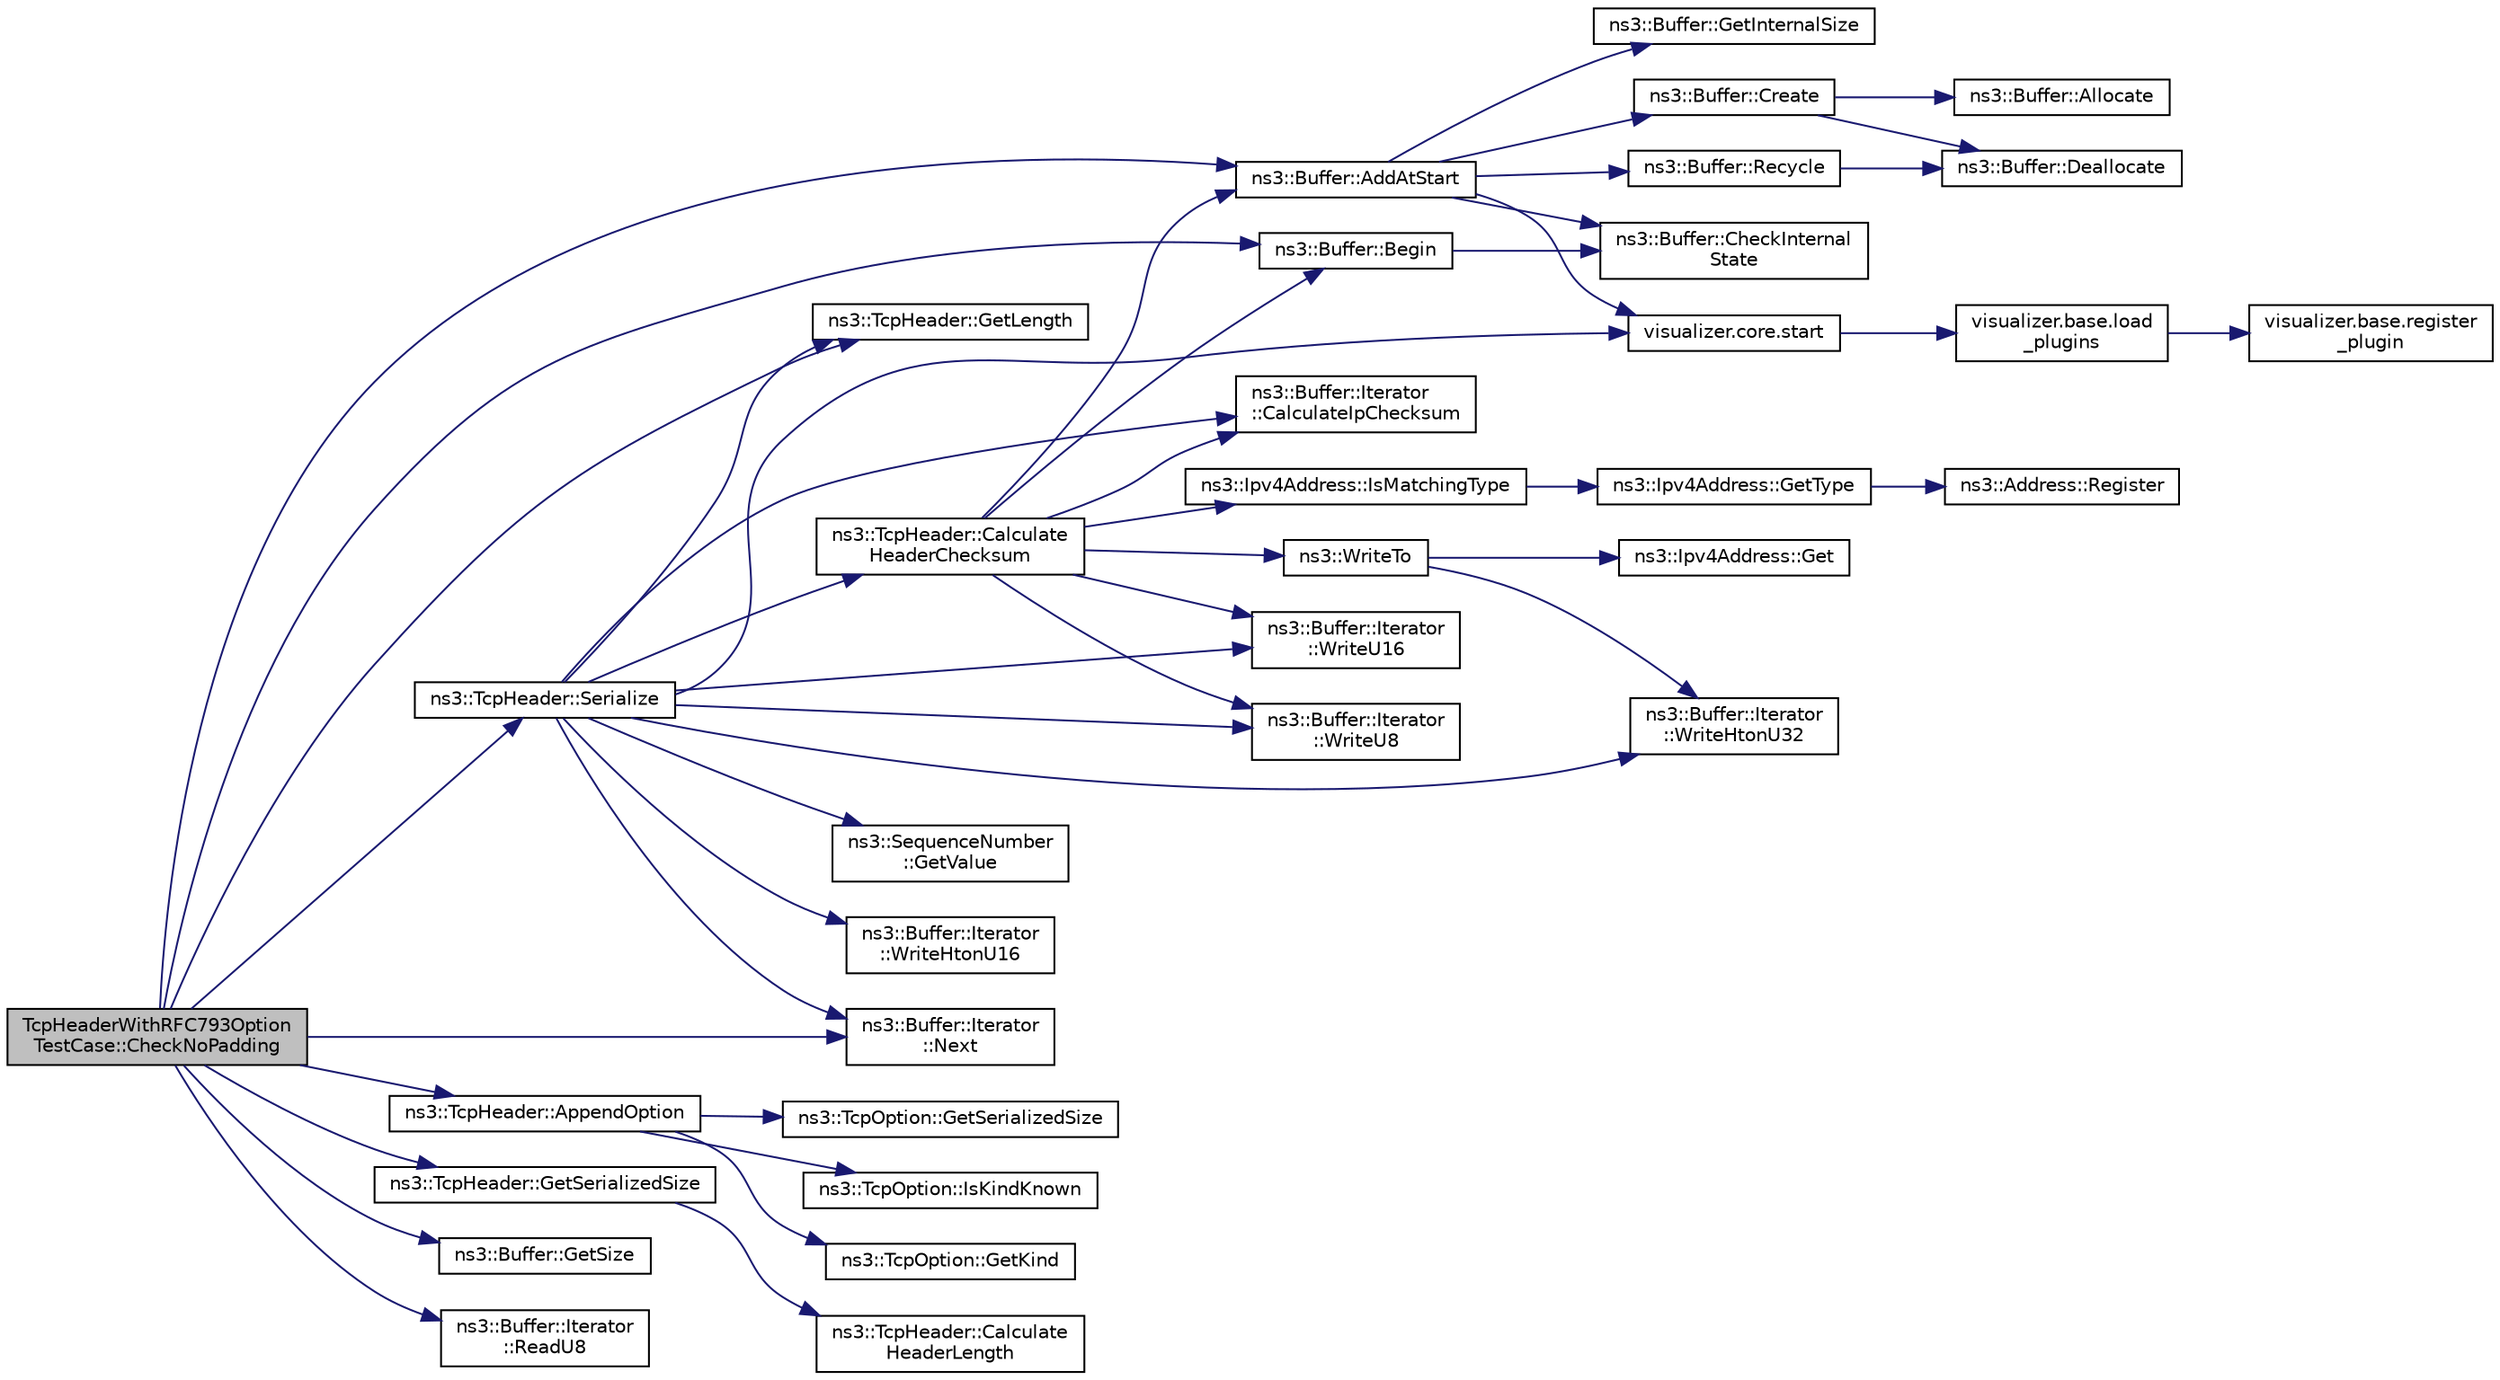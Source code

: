 digraph "TcpHeaderWithRFC793OptionTestCase::CheckNoPadding"
{
 // LATEX_PDF_SIZE
  edge [fontname="Helvetica",fontsize="10",labelfontname="Helvetica",labelfontsize="10"];
  node [fontname="Helvetica",fontsize="10",shape=record];
  rankdir="LR";
  Node1 [label="TcpHeaderWithRFC793Option\lTestCase::CheckNoPadding",height=0.2,width=0.4,color="black", fillcolor="grey75", style="filled", fontcolor="black",tooltip="Check an header for the correct padding."];
  Node1 -> Node2 [color="midnightblue",fontsize="10",style="solid",fontname="Helvetica"];
  Node2 [label="ns3::Buffer::AddAtStart",height=0.2,width=0.4,color="black", fillcolor="white", style="filled",URL="$classns3_1_1_buffer.html#a8abd8164c3671d3dadc98fc66fade7b1",tooltip=" "];
  Node2 -> Node3 [color="midnightblue",fontsize="10",style="solid",fontname="Helvetica"];
  Node3 [label="ns3::Buffer::CheckInternal\lState",height=0.2,width=0.4,color="black", fillcolor="white", style="filled",URL="$classns3_1_1_buffer.html#a200897ee202518b0d2bf91ead4e82be9",tooltip="Checks the internal buffer structures consistency."];
  Node2 -> Node4 [color="midnightblue",fontsize="10",style="solid",fontname="Helvetica"];
  Node4 [label="ns3::Buffer::Create",height=0.2,width=0.4,color="black", fillcolor="white", style="filled",URL="$classns3_1_1_buffer.html#a340c9888e35cf55d024808adfbd75913",tooltip="Create a buffer data storage."];
  Node4 -> Node5 [color="midnightblue",fontsize="10",style="solid",fontname="Helvetica"];
  Node5 [label="ns3::Buffer::Allocate",height=0.2,width=0.4,color="black", fillcolor="white", style="filled",URL="$classns3_1_1_buffer.html#a7bbfa888d618a79ee413fe01a7b4ff68",tooltip="Allocate a buffer data storage."];
  Node4 -> Node6 [color="midnightblue",fontsize="10",style="solid",fontname="Helvetica"];
  Node6 [label="ns3::Buffer::Deallocate",height=0.2,width=0.4,color="black", fillcolor="white", style="filled",URL="$classns3_1_1_buffer.html#a5cf2847bcc22da58cfa7e3a6b0279a01",tooltip="Deallocate the buffer memory."];
  Node2 -> Node7 [color="midnightblue",fontsize="10",style="solid",fontname="Helvetica"];
  Node7 [label="ns3::Buffer::GetInternalSize",height=0.2,width=0.4,color="black", fillcolor="white", style="filled",URL="$classns3_1_1_buffer.html#a1042168f1f6f3b24ad08a668662ab373",tooltip="Get the buffer real size."];
  Node2 -> Node8 [color="midnightblue",fontsize="10",style="solid",fontname="Helvetica"];
  Node8 [label="ns3::Buffer::Recycle",height=0.2,width=0.4,color="black", fillcolor="white", style="filled",URL="$classns3_1_1_buffer.html#aa14d4354b6de0c9d6044805f6503ecd2",tooltip="Recycle the buffer memory."];
  Node8 -> Node6 [color="midnightblue",fontsize="10",style="solid",fontname="Helvetica"];
  Node2 -> Node9 [color="midnightblue",fontsize="10",style="solid",fontname="Helvetica"];
  Node9 [label="visualizer.core.start",height=0.2,width=0.4,color="black", fillcolor="white", style="filled",URL="$namespacevisualizer_1_1core.html#a2a35e5d8a34af358b508dac8635754e0",tooltip=" "];
  Node9 -> Node10 [color="midnightblue",fontsize="10",style="solid",fontname="Helvetica"];
  Node10 [label="visualizer.base.load\l_plugins",height=0.2,width=0.4,color="black", fillcolor="white", style="filled",URL="$namespacevisualizer_1_1base.html#ad171497a5ff1afe0a73bedaebf35448f",tooltip=" "];
  Node10 -> Node11 [color="midnightblue",fontsize="10",style="solid",fontname="Helvetica"];
  Node11 [label="visualizer.base.register\l_plugin",height=0.2,width=0.4,color="black", fillcolor="white", style="filled",URL="$namespacevisualizer_1_1base.html#a6b0ffcff1e17ec4027496f50177e5b9e",tooltip=" "];
  Node1 -> Node12 [color="midnightblue",fontsize="10",style="solid",fontname="Helvetica"];
  Node12 [label="ns3::TcpHeader::AppendOption",height=0.2,width=0.4,color="black", fillcolor="white", style="filled",URL="$classns3_1_1_tcp_header.html#aa5de13df3dd5cb87d63c428e5dcc3425",tooltip="Append an option to the TCP header."];
  Node12 -> Node13 [color="midnightblue",fontsize="10",style="solid",fontname="Helvetica"];
  Node13 [label="ns3::TcpOption::GetKind",height=0.2,width=0.4,color="black", fillcolor="white", style="filled",URL="$classns3_1_1_tcp_option.html#a29376dfd9504f5dd47dbad652caf04f7",tooltip="Get the ‘kind’ (as in RFC 793) of this option."];
  Node12 -> Node14 [color="midnightblue",fontsize="10",style="solid",fontname="Helvetica"];
  Node14 [label="ns3::TcpOption::GetSerializedSize",height=0.2,width=0.4,color="black", fillcolor="white", style="filled",URL="$classns3_1_1_tcp_option.html#ac6c6b5d8905ffc2fdbe99448474c08da",tooltip="Returns number of bytes required for Option serialization."];
  Node12 -> Node15 [color="midnightblue",fontsize="10",style="solid",fontname="Helvetica"];
  Node15 [label="ns3::TcpOption::IsKindKnown",height=0.2,width=0.4,color="black", fillcolor="white", style="filled",URL="$classns3_1_1_tcp_option.html#aa4227e120fb09b89b6f088b19529344c",tooltip="Check if the option is implemented."];
  Node1 -> Node16 [color="midnightblue",fontsize="10",style="solid",fontname="Helvetica"];
  Node16 [label="ns3::Buffer::Begin",height=0.2,width=0.4,color="black", fillcolor="white", style="filled",URL="$classns3_1_1_buffer.html#acb977a0179de9abe4e295ce22023b4ca",tooltip=" "];
  Node16 -> Node3 [color="midnightblue",fontsize="10",style="solid",fontname="Helvetica"];
  Node1 -> Node17 [color="midnightblue",fontsize="10",style="solid",fontname="Helvetica"];
  Node17 [label="ns3::TcpHeader::GetLength",height=0.2,width=0.4,color="black", fillcolor="white", style="filled",URL="$classns3_1_1_tcp_header.html#a3d2679b124a0f2bb74af5095c14a18e7",tooltip="Get the length in words."];
  Node1 -> Node18 [color="midnightblue",fontsize="10",style="solid",fontname="Helvetica"];
  Node18 [label="ns3::TcpHeader::GetSerializedSize",height=0.2,width=0.4,color="black", fillcolor="white", style="filled",URL="$classns3_1_1_tcp_header.html#a3681c187ff92f6acbae569584009137a",tooltip=" "];
  Node18 -> Node19 [color="midnightblue",fontsize="10",style="solid",fontname="Helvetica"];
  Node19 [label="ns3::TcpHeader::Calculate\lHeaderLength",height=0.2,width=0.4,color="black", fillcolor="white", style="filled",URL="$classns3_1_1_tcp_header.html#a4c7cad2e2de25b3fb62081a1ffb7fb60",tooltip="Calculates the header length (in words)"];
  Node1 -> Node20 [color="midnightblue",fontsize="10",style="solid",fontname="Helvetica"];
  Node20 [label="ns3::Buffer::GetSize",height=0.2,width=0.4,color="black", fillcolor="white", style="filled",URL="$classns3_1_1_buffer.html#a60c9172d2b102f8856c81b2126c8b209",tooltip=" "];
  Node1 -> Node21 [color="midnightblue",fontsize="10",style="solid",fontname="Helvetica"];
  Node21 [label="ns3::Buffer::Iterator\l::Next",height=0.2,width=0.4,color="black", fillcolor="white", style="filled",URL="$classns3_1_1_buffer_1_1_iterator.html#a5eaa564bdc98d063b7e94b1768aeed6b",tooltip="go forward by one byte"];
  Node1 -> Node22 [color="midnightblue",fontsize="10",style="solid",fontname="Helvetica"];
  Node22 [label="ns3::Buffer::Iterator\l::ReadU8",height=0.2,width=0.4,color="black", fillcolor="white", style="filled",URL="$classns3_1_1_buffer_1_1_iterator.html#a7d7d5299e27ecf41aef37e315984ad5a",tooltip=" "];
  Node1 -> Node23 [color="midnightblue",fontsize="10",style="solid",fontname="Helvetica"];
  Node23 [label="ns3::TcpHeader::Serialize",height=0.2,width=0.4,color="black", fillcolor="white", style="filled",URL="$classns3_1_1_tcp_header.html#a16e145d6a2e7bf9eff6978904a9c50a5",tooltip=" "];
  Node23 -> Node24 [color="midnightblue",fontsize="10",style="solid",fontname="Helvetica"];
  Node24 [label="ns3::TcpHeader::Calculate\lHeaderChecksum",height=0.2,width=0.4,color="black", fillcolor="white", style="filled",URL="$classns3_1_1_tcp_header.html#aa57fcc161d91b80483c757468303a50d",tooltip="Calculate the header checksum."];
  Node24 -> Node2 [color="midnightblue",fontsize="10",style="solid",fontname="Helvetica"];
  Node24 -> Node16 [color="midnightblue",fontsize="10",style="solid",fontname="Helvetica"];
  Node24 -> Node25 [color="midnightblue",fontsize="10",style="solid",fontname="Helvetica"];
  Node25 [label="ns3::Buffer::Iterator\l::CalculateIpChecksum",height=0.2,width=0.4,color="black", fillcolor="white", style="filled",URL="$classns3_1_1_buffer_1_1_iterator.html#a3c7784ed3f45948da2cf8754ad1606d5",tooltip="Calculate the checksum."];
  Node24 -> Node26 [color="midnightblue",fontsize="10",style="solid",fontname="Helvetica"];
  Node26 [label="ns3::Ipv4Address::IsMatchingType",height=0.2,width=0.4,color="black", fillcolor="white", style="filled",URL="$classns3_1_1_ipv4_address.html#a7129db5e08739783b300976d28c0ced3",tooltip=" "];
  Node26 -> Node27 [color="midnightblue",fontsize="10",style="solid",fontname="Helvetica"];
  Node27 [label="ns3::Ipv4Address::GetType",height=0.2,width=0.4,color="black", fillcolor="white", style="filled",URL="$classns3_1_1_ipv4_address.html#a2553c778aff2c45c06f03d520cf2a102",tooltip="Get the underlying address type (automatically assigned)."];
  Node27 -> Node28 [color="midnightblue",fontsize="10",style="solid",fontname="Helvetica"];
  Node28 [label="ns3::Address::Register",height=0.2,width=0.4,color="black", fillcolor="white", style="filled",URL="$classns3_1_1_address.html#a75d239c79bb3c39d64a8db4f2d3d9b20",tooltip="Allocate a new type id for a new type of address."];
  Node24 -> Node29 [color="midnightblue",fontsize="10",style="solid",fontname="Helvetica"];
  Node29 [label="ns3::WriteTo",height=0.2,width=0.4,color="black", fillcolor="white", style="filled",URL="$namespacens3.html#abe3cb0173e87a3f7e2e414358c0a08bf",tooltip="Write an Ipv4Address to a Buffer."];
  Node29 -> Node30 [color="midnightblue",fontsize="10",style="solid",fontname="Helvetica"];
  Node30 [label="ns3::Ipv4Address::Get",height=0.2,width=0.4,color="black", fillcolor="white", style="filled",URL="$classns3_1_1_ipv4_address.html#a154da9b1ff6eb451dc4840613fe43e73",tooltip="Get the host-order 32-bit IP address."];
  Node29 -> Node31 [color="midnightblue",fontsize="10",style="solid",fontname="Helvetica"];
  Node31 [label="ns3::Buffer::Iterator\l::WriteHtonU32",height=0.2,width=0.4,color="black", fillcolor="white", style="filled",URL="$classns3_1_1_buffer_1_1_iterator.html#ac8a95d099acc1fa0e699200b4de82173",tooltip=" "];
  Node24 -> Node32 [color="midnightblue",fontsize="10",style="solid",fontname="Helvetica"];
  Node32 [label="ns3::Buffer::Iterator\l::WriteU16",height=0.2,width=0.4,color="black", fillcolor="white", style="filled",URL="$classns3_1_1_buffer_1_1_iterator.html#a67fdfa2b4295a6f807b9670c7c8e4c0b",tooltip=" "];
  Node24 -> Node33 [color="midnightblue",fontsize="10",style="solid",fontname="Helvetica"];
  Node33 [label="ns3::Buffer::Iterator\l::WriteU8",height=0.2,width=0.4,color="black", fillcolor="white", style="filled",URL="$classns3_1_1_buffer_1_1_iterator.html#a3c7bacca6cbb821c9d14fa4626b7ae16",tooltip=" "];
  Node23 -> Node25 [color="midnightblue",fontsize="10",style="solid",fontname="Helvetica"];
  Node23 -> Node17 [color="midnightblue",fontsize="10",style="solid",fontname="Helvetica"];
  Node23 -> Node34 [color="midnightblue",fontsize="10",style="solid",fontname="Helvetica"];
  Node34 [label="ns3::SequenceNumber\l::GetValue",height=0.2,width=0.4,color="black", fillcolor="white", style="filled",URL="$classns3_1_1_sequence_number.html#ac16a0b2c43ad7e157edb610e858b309f",tooltip="Extracts the numeric value of the sequence number."];
  Node23 -> Node21 [color="midnightblue",fontsize="10",style="solid",fontname="Helvetica"];
  Node23 -> Node9 [color="midnightblue",fontsize="10",style="solid",fontname="Helvetica"];
  Node23 -> Node35 [color="midnightblue",fontsize="10",style="solid",fontname="Helvetica"];
  Node35 [label="ns3::Buffer::Iterator\l::WriteHtonU16",height=0.2,width=0.4,color="black", fillcolor="white", style="filled",URL="$classns3_1_1_buffer_1_1_iterator.html#a97ea9c86cfe87b516efc28faa7dfdf21",tooltip=" "];
  Node23 -> Node31 [color="midnightblue",fontsize="10",style="solid",fontname="Helvetica"];
  Node23 -> Node32 [color="midnightblue",fontsize="10",style="solid",fontname="Helvetica"];
  Node23 -> Node33 [color="midnightblue",fontsize="10",style="solid",fontname="Helvetica"];
}
